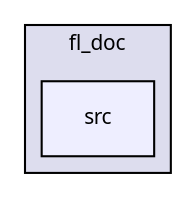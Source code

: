 digraph "D:/dev/prj/fl_doc/src" {
  compound=true
  node [ fontsize="10", fontname="FreeSans.ttf"];
  edge [ labelfontsize="10", labelfontname="FreeSans.ttf"];
  subgraph clusterdir_185bcb5ab45bf8d6a21a4b5a28285f08 {
    graph [ bgcolor="#ddddee", pencolor="black", label="fl_doc" fontname="FreeSans.ttf", fontsize="10", URL="dir_185bcb5ab45bf8d6a21a4b5a28285f08.html"]
  dir_2bf09e585372b6ac34a8de83585c7912 [shape=box, label="src", style="filled", fillcolor="#eeeeff", pencolor="black", URL="dir_2bf09e585372b6ac34a8de83585c7912.html"];
  }
}

